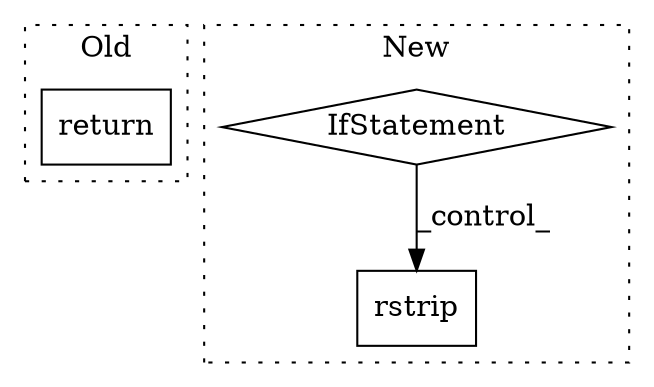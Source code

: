 digraph G {
subgraph cluster0 {
1 [label="return" a="41" s="176" l="7" shape="box"];
label = "Old";
style="dotted";
}
subgraph cluster1 {
2 [label="rstrip" a="32" s="319" l="8" shape="box"];
3 [label="IfStatement" a="25" s="265" l="3" shape="diamond"];
label = "New";
style="dotted";
}
3 -> 2 [label="_control_"];
}